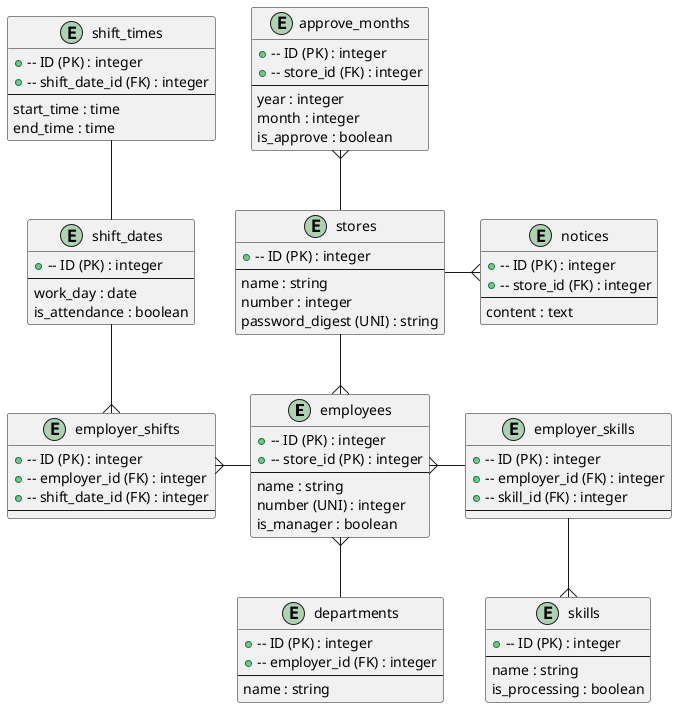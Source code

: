 @startuml ER

entity "employees" as employees {
  +-- ID (PK) : integer
  +-- store_id (PK) : integer
  --
  name : string
  number (UNI) : integer
  is_manager : boolean
}

entity "shift_times" as shift_times {
  +-- ID (PK) : integer
  +-- shift_date_id (FK) : integer
  --
  start_time : time
  end_time : time
}

entity "shift_dates" as shift_dates {
  +-- ID (PK) : integer
  --
  work_day : date
  is_attendance : boolean
}

entity "employer_shifts" as employer_shifts {
  +-- ID (PK) : integer
  +-- employer_id (FK) : integer
  +-- shift_date_id (FK) : integer
  --
}

entity "approve_months" as approve_months {
  +-- ID (PK) : integer
  +-- store_id (FK) : integer
  --
  year : integer
  month : integer
  is_approve : boolean
}

entity "departments" as departments {
  +-- ID (PK) : integer
  +-- employer_id (FK) : integer
  --
  name : string
}

entity "skills" as skills {
  +-- ID (PK) : integer
  --
  name : string
  is_processing : boolean
}

entity "employer_skills" as employer_skills {
  +-- ID (PK) : integer
  +-- employer_id (FK) : integer
  +-- skill_id (FK) : integer
  --
}

entity "stores" as stores {
  +-- ID (PK) : integer
  --
  name : string
  number : integer
  password_digest (UNI) : string
}

entity "notices" as notices {
  +-- ID (PK) : integer
  +-- store_id (FK) : integer
  --
  content : text
}
stores -r-{ notices
stores -d-{ employees
employees -l-{ employer_shifts
employer_shifts }-u- shift_dates
shift_times -- shift_dates
employer_skills -l-{ employees
employer_skills --{ skills
departments -u-{ employees
approve_months }-- stores

@enduml